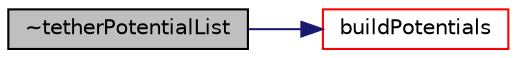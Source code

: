 digraph "~tetherPotentialList"
{
  bgcolor="transparent";
  edge [fontname="Helvetica",fontsize="10",labelfontname="Helvetica",labelfontsize="10"];
  node [fontname="Helvetica",fontsize="10",shape=record];
  rankdir="LR";
  Node1 [label="~tetherPotentialList",height=0.2,width=0.4,color="black", fillcolor="grey75", style="filled", fontcolor="black"];
  Node1 -> Node2 [color="midnightblue",fontsize="10",style="solid",fontname="Helvetica"];
  Node2 [label="buildPotentials",height=0.2,width=0.4,color="red",URL="$a02655.html#a4119d85dd34642a4e3ead5ef1142f183"];
}
